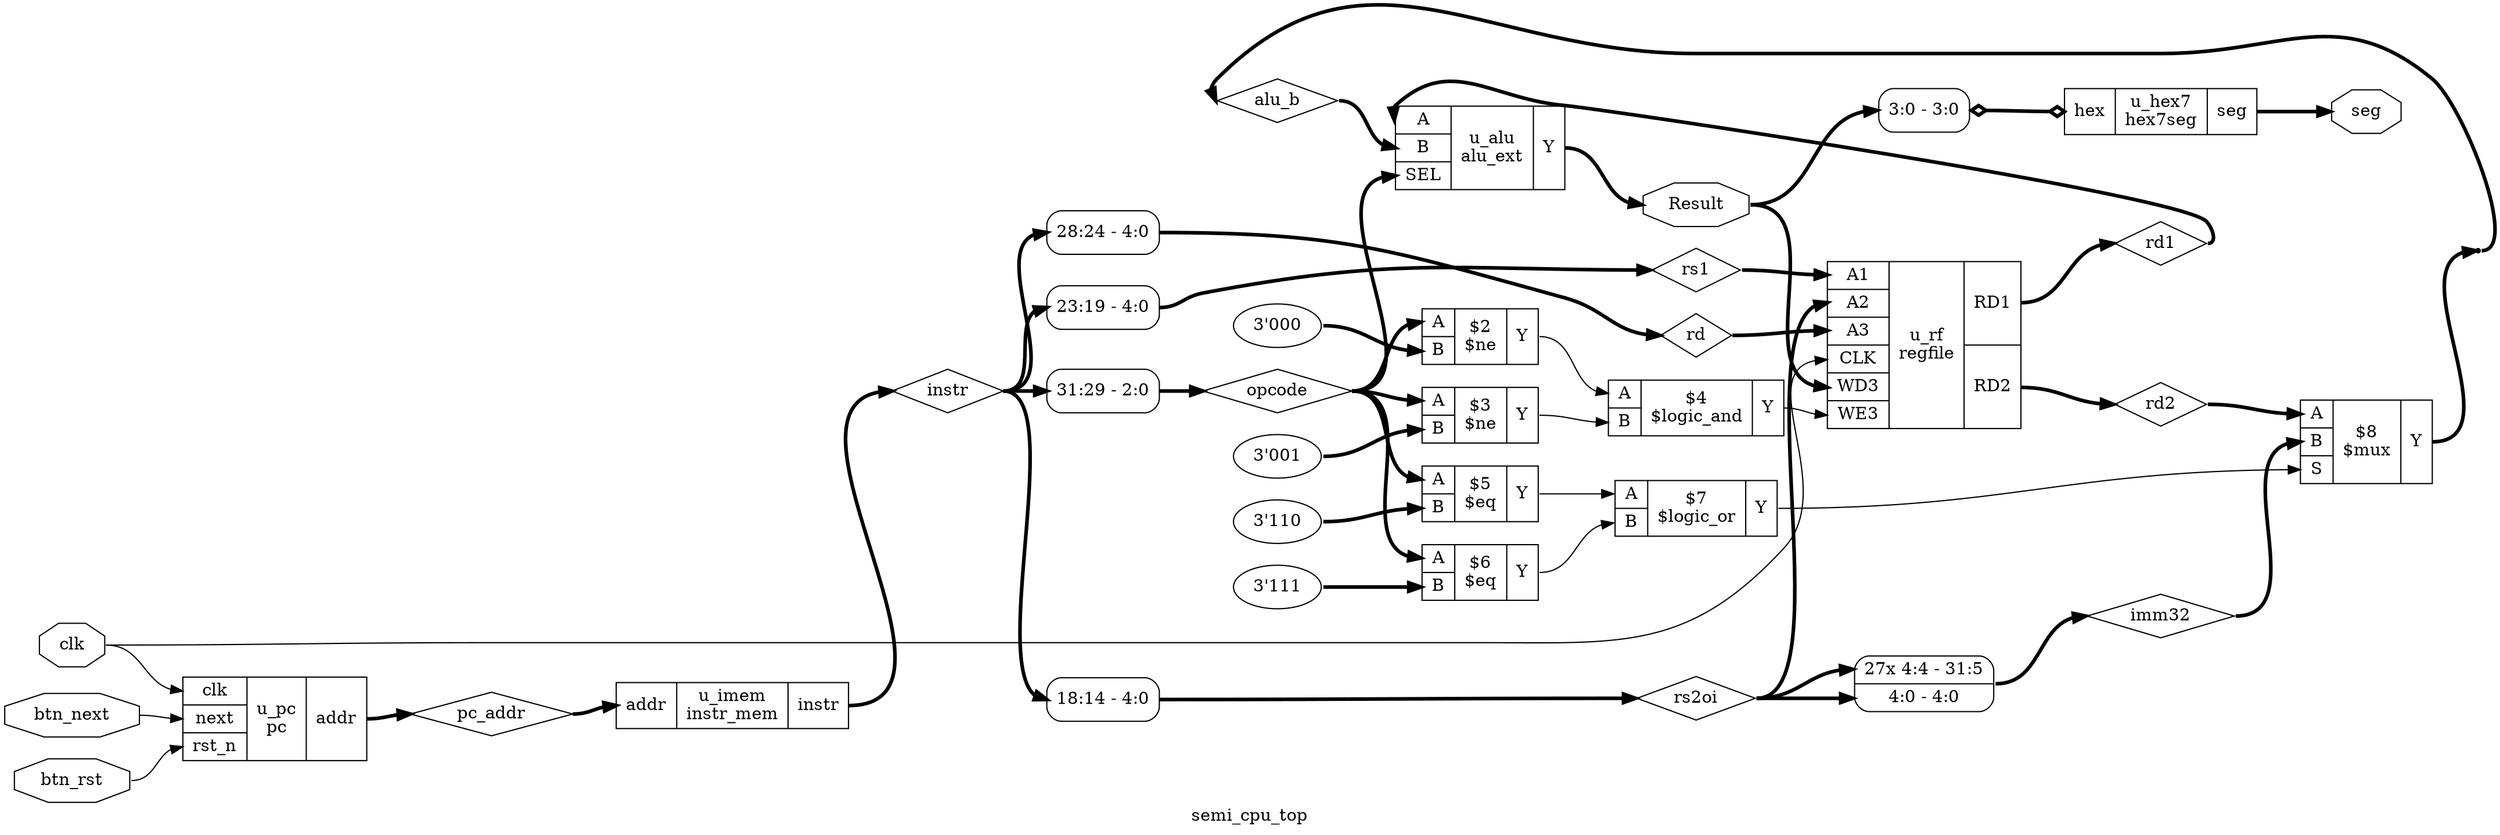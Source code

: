digraph "semi_cpu_top" {
label="semi_cpu_top";
rankdir="LR";
remincross=true;
n8 [ shape=diamond, label="alu_b", color="black", fontcolor="black" ];
n9 [ shape=diamond, label="rd2", color="black", fontcolor="black" ];
n10 [ shape=diamond, label="rd1", color="black", fontcolor="black" ];
n11 [ shape=diamond, label="imm32", color="black", fontcolor="black" ];
n12 [ shape=diamond, label="rs2oi", color="black", fontcolor="black" ];
n13 [ shape=diamond, label="rs1", color="black", fontcolor="black" ];
n14 [ shape=diamond, label="rd", color="black", fontcolor="black" ];
n15 [ shape=diamond, label="opcode", color="black", fontcolor="black" ];
n16 [ shape=diamond, label="instr", color="black", fontcolor="black" ];
n17 [ shape=diamond, label="pc_addr", color="black", fontcolor="black" ];
n18 [ shape=octagon, label="seg", color="black", fontcolor="black" ];
n19 [ shape=octagon, label="Result", color="black", fontcolor="black" ];
n20 [ shape=octagon, label="btn_rst", color="black", fontcolor="black" ];
n21 [ shape=octagon, label="btn_next", color="black", fontcolor="black" ];
n22 [ shape=octagon, label="clk", color="black", fontcolor="black" ];
c24 [ shape=record, label="{{<p23> hex}|u_hex7\nhex7seg|{<p18> seg}}",  ];
x0 [ shape=record, style=rounded, label="<s0> 3:0 - 3:0 ", color="black", fontcolor="black" ];
x0:e -> c24:p23:w [arrowhead=odiamond, arrowtail=odiamond, dir=both, color="black", fontcolor="black", style="setlinewidth(3)", label=""];
c29 [ shape=record, label="{{<p25> A|<p26> B|<p27> SEL}|u_alu\nalu_ext|{<p28> Y}}",  ];
c31 [ shape=record, label="{{<p25> A|<p26> B|<p30> S}|$8\n$mux|{<p28> Y}}",  ];
c32 [ shape=record, label="{{<p25> A|<p26> B}|$7\n$logic_or|{<p28> Y}}",  ];
v1 [ label="3'111" ];
c33 [ shape=record, label="{{<p25> A|<p26> B}|$6\n$eq|{<p28> Y}}",  ];
v2 [ label="3'110" ];
c34 [ shape=record, label="{{<p25> A|<p26> B}|$5\n$eq|{<p28> Y}}",  ];
c35 [ shape=record, label="{{<p25> A|<p26> B}|$4\n$logic_and|{<p28> Y}}",  ];
v3 [ label="3'001" ];
c36 [ shape=record, label="{{<p25> A|<p26> B}|$3\n$ne|{<p28> Y}}",  ];
v4 [ label="3'000" ];
c37 [ shape=record, label="{{<p25> A|<p26> B}|$2\n$ne|{<p28> Y}}",  ];
c46 [ shape=record, label="{{<p38> A1|<p39> A2|<p40> A3|<p41> CLK|<p42> WD3|<p43> WE3}|u_rf\nregfile|{<p44> RD1|<p45> RD2}}",  ];
c48 [ shape=record, label="{{<p47> addr}|u_imem\ninstr_mem|{<p16> instr}}",  ];
c51 [ shape=record, label="{{<p22> clk|<p49> next|<p50> rst_n}|u_pc\npc|{<p47> addr}}",  ];
x5 [ shape=record, style=rounded, label="<s0> 31:29 - 2:0 ", color="black", fontcolor="black" ];
x6 [ shape=record, style=rounded, label="<s0> 28:24 - 4:0 ", color="black", fontcolor="black" ];
x7 [ shape=record, style=rounded, label="<s0> 23:19 - 4:0 ", color="black", fontcolor="black" ];
x8 [ shape=record, style=rounded, label="<s0> 18:14 - 4:0 ", color="black", fontcolor="black" ];
x9 [ shape=record, style=rounded, label="<s27> 27x 4:4 - 31:5 |<s0> 4:0 - 4:0 ", color="black", fontcolor="black" ];
x10 [shape=point, ];
c31:p28:e -> x10:w [color="black", fontcolor="black", style="setlinewidth(3)", label=""];
c46:p44:e -> n10:w [color="black", fontcolor="black", style="setlinewidth(3)", label=""];
n10:e -> c29:p25:w [color="black", fontcolor="black", style="setlinewidth(3)", label=""];
x9:e -> n11:w [color="black", fontcolor="black", style="setlinewidth(3)", label=""];
n11:e -> c31:p26:w [color="black", fontcolor="black", style="setlinewidth(3)", label=""];
x8:e -> n12:w [color="black", fontcolor="black", style="setlinewidth(3)", label=""];
n12:e -> c46:p39:w [color="black", fontcolor="black", style="setlinewidth(3)", label=""];
n12:e -> x9:s0:w [color="black", fontcolor="black", style="setlinewidth(3)", label=""];
n12:e -> x9:s27:w [color="black", fontcolor="black", style="setlinewidth(3)", label=""];
x7:e -> n13:w [color="black", fontcolor="black", style="setlinewidth(3)", label=""];
n13:e -> c46:p38:w [color="black", fontcolor="black", style="setlinewidth(3)", label=""];
x6:e -> n14:w [color="black", fontcolor="black", style="setlinewidth(3)", label=""];
n14:e -> c46:p40:w [color="black", fontcolor="black", style="setlinewidth(3)", label=""];
x5:e -> n15:w [color="black", fontcolor="black", style="setlinewidth(3)", label=""];
n15:e -> c29:p27:w [color="black", fontcolor="black", style="setlinewidth(3)", label=""];
n15:e -> c33:p25:w [color="black", fontcolor="black", style="setlinewidth(3)", label=""];
n15:e -> c34:p25:w [color="black", fontcolor="black", style="setlinewidth(3)", label=""];
n15:e -> c36:p25:w [color="black", fontcolor="black", style="setlinewidth(3)", label=""];
n15:e -> c37:p25:w [color="black", fontcolor="black", style="setlinewidth(3)", label=""];
c48:p16:e -> n16:w [color="black", fontcolor="black", style="setlinewidth(3)", label=""];
n16:e -> x5:s0:w [color="black", fontcolor="black", style="setlinewidth(3)", label=""];
n16:e -> x6:s0:w [color="black", fontcolor="black", style="setlinewidth(3)", label=""];
n16:e -> x7:s0:w [color="black", fontcolor="black", style="setlinewidth(3)", label=""];
n16:e -> x8:s0:w [color="black", fontcolor="black", style="setlinewidth(3)", label=""];
c51:p47:e -> n17:w [color="black", fontcolor="black", style="setlinewidth(3)", label=""];
n17:e -> c48:p47:w [color="black", fontcolor="black", style="setlinewidth(3)", label=""];
c24:p18:e -> n18:w [color="black", fontcolor="black", style="setlinewidth(3)", label=""];
c29:p28:e -> n19:w [color="black", fontcolor="black", style="setlinewidth(3)", label=""];
n19:e -> c46:p42:w [color="black", fontcolor="black", style="setlinewidth(3)", label=""];
n19:e -> x0:s0:w [color="black", fontcolor="black", style="setlinewidth(3)", label=""];
c32:p28:e -> c31:p30:w [color="black", fontcolor="black", label=""];
n20:e -> c51:p50:w [color="black", fontcolor="black", label=""];
n21:e -> c51:p49:w [color="black", fontcolor="black", label=""];
n22:e -> c46:p41:w [color="black", fontcolor="black", label=""];
n22:e -> c51:p22:w [color="black", fontcolor="black", label=""];
c33:p28:e -> c32:p26:w [color="black", fontcolor="black", label=""];
c34:p28:e -> c32:p25:w [color="black", fontcolor="black", label=""];
c35:p28:e -> c46:p43:w [color="black", fontcolor="black", label=""];
c36:p28:e -> c35:p26:w [color="black", fontcolor="black", label=""];
c37:p28:e -> c35:p25:w [color="black", fontcolor="black", label=""];
x10:e -> n8:w [color="black", fontcolor="black", style="setlinewidth(3)", label=""];
n8:e -> c29:p26:w [color="black", fontcolor="black", style="setlinewidth(3)", label=""];
c46:p45:e -> n9:w [color="black", fontcolor="black", style="setlinewidth(3)", label=""];
n9:e -> c31:p25:w [color="black", fontcolor="black", style="setlinewidth(3)", label=""];
v1:e -> c33:p26:w [color="black", fontcolor="black", style="setlinewidth(3)", label=""];
v2:e -> c34:p26:w [color="black", fontcolor="black", style="setlinewidth(3)", label=""];
v3:e -> c36:p26:w [color="black", fontcolor="black", style="setlinewidth(3)", label=""];
v4:e -> c37:p26:w [color="black", fontcolor="black", style="setlinewidth(3)", label=""];
}
